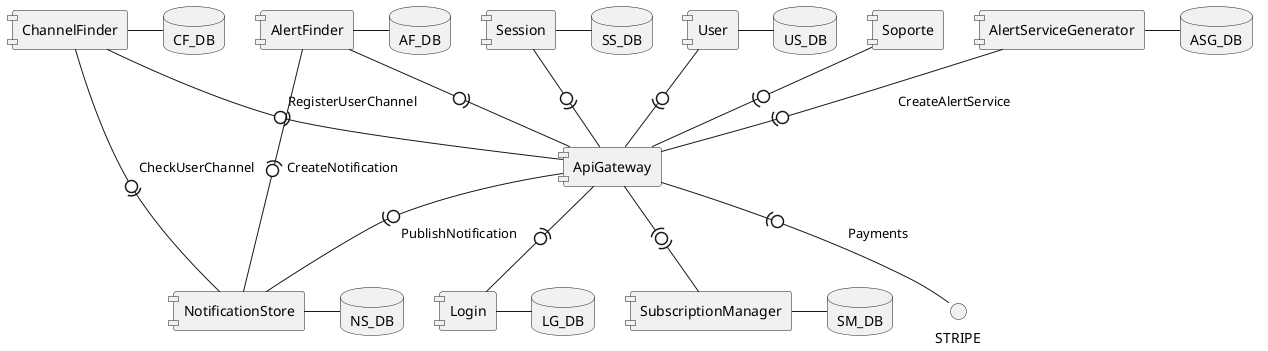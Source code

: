 @startuml
skinparam componentStyle uml1

component AlertFinder as AF
database AF_DB
AF - AF_DB

component NotificationStore as NS
database NS_DB
NS - NS_DB

component ChannelFinder as CF
database CF_DB
CF - CF_DB

component AlertServiceGenerator as ASG
database ASG_DB
ASG - ASG_DB

component ApiGateway as AG

component Login as LG
database LG_DB
LG - LG_DB

component SubscriptionManager as SM
database SM_DB
SM - SM_DB

component Session as SS
database SS_DB
SS - SS_DB

component User as US
database US_DB
US - US_DB

component Soporte as SP

AG -0)- NS : PublishNotification
CF -0)- AG : RegisterUserChannel
ASG -0)- AG : CreateAlertService

CF -0)- NS : CheckUserChannel

AF -(0- NS : CreateNotification

AG -(0- STRIPE : Payments

AG -(0- LG

AG -(0)- SM

AF -0)- AG
SS -0)- AG
US -0)- AG
SP -0)- AG

@enduml